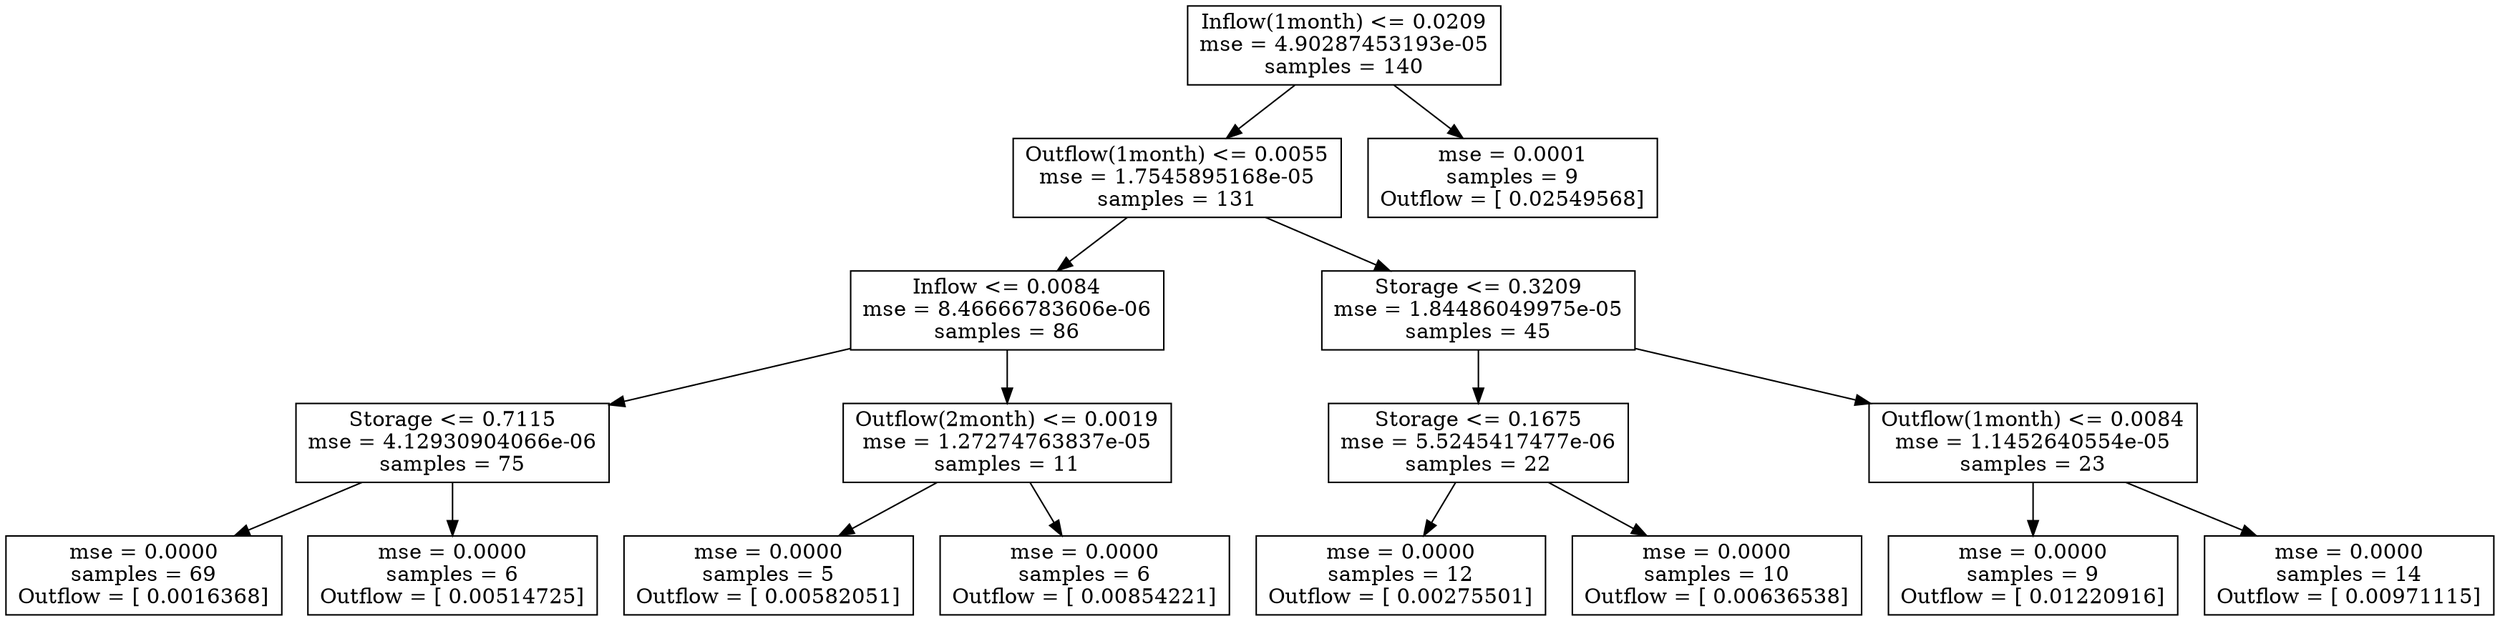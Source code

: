 digraph Tree {
0 [label="Inflow(1month) <= 0.0209\nmse = 4.90287453193e-05\nsamples = 140", shape="box"] ;
1 [label="Outflow(1month) <= 0.0055\nmse = 1.7545895168e-05\nsamples = 131", shape="box"] ;
0 -> 1 ;
2 [label="Inflow <= 0.0084\nmse = 8.46666783606e-06\nsamples = 86", shape="box"] ;
1 -> 2 ;
3 [label="Storage <= 0.7115\nmse = 4.12930904066e-06\nsamples = 75", shape="box"] ;
2 -> 3 ;
4 [label="mse = 0.0000\nsamples = 69\nOutflow = [ 0.0016368]", shape="box"] ;
3 -> 4 ;
5 [label="mse = 0.0000\nsamples = 6\nOutflow = [ 0.00514725]", shape="box"] ;
3 -> 5 ;
6 [label="Outflow(2month) <= 0.0019\nmse = 1.27274763837e-05\nsamples = 11", shape="box"] ;
2 -> 6 ;
7 [label="mse = 0.0000\nsamples = 5\nOutflow = [ 0.00582051]", shape="box"] ;
6 -> 7 ;
8 [label="mse = 0.0000\nsamples = 6\nOutflow = [ 0.00854221]", shape="box"] ;
6 -> 8 ;
9 [label="Storage <= 0.3209\nmse = 1.84486049975e-05\nsamples = 45", shape="box"] ;
1 -> 9 ;
10 [label="Storage <= 0.1675\nmse = 5.5245417477e-06\nsamples = 22", shape="box"] ;
9 -> 10 ;
11 [label="mse = 0.0000\nsamples = 12\nOutflow = [ 0.00275501]", shape="box"] ;
10 -> 11 ;
12 [label="mse = 0.0000\nsamples = 10\nOutflow = [ 0.00636538]", shape="box"] ;
10 -> 12 ;
13 [label="Outflow(1month) <= 0.0084\nmse = 1.1452640554e-05\nsamples = 23", shape="box"] ;
9 -> 13 ;
14 [label="mse = 0.0000\nsamples = 9\nOutflow = [ 0.01220916]", shape="box"] ;
13 -> 14 ;
15 [label="mse = 0.0000\nsamples = 14\nOutflow = [ 0.00971115]", shape="box"] ;
13 -> 15 ;
16 [label="mse = 0.0001\nsamples = 9\nOutflow = [ 0.02549568]", shape="box"] ;
0 -> 16 ;
}